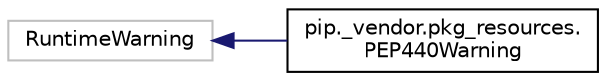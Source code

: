 digraph "Graphical Class Hierarchy"
{
  edge [fontname="Helvetica",fontsize="10",labelfontname="Helvetica",labelfontsize="10"];
  node [fontname="Helvetica",fontsize="10",shape=record];
  rankdir="LR";
  Node84 [label="RuntimeWarning",height=0.2,width=0.4,color="grey75", fillcolor="white", style="filled"];
  Node84 -> Node0 [dir="back",color="midnightblue",fontsize="10",style="solid",fontname="Helvetica"];
  Node0 [label="pip._vendor.pkg_resources.\lPEP440Warning",height=0.2,width=0.4,color="black", fillcolor="white", style="filled",URL="$classpip_1_1__vendor_1_1pkg__resources_1_1_p_e_p440_warning.html"];
}
